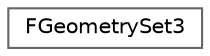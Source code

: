 digraph "Graphical Class Hierarchy"
{
 // INTERACTIVE_SVG=YES
 // LATEX_PDF_SIZE
  bgcolor="transparent";
  edge [fontname=Helvetica,fontsize=10,labelfontname=Helvetica,labelfontsize=10];
  node [fontname=Helvetica,fontsize=10,shape=box,height=0.2,width=0.4];
  rankdir="LR";
  Node0 [id="Node000000",label="FGeometrySet3",height=0.2,width=0.4,color="grey40", fillcolor="white", style="filled",URL="$dd/d95/classFGeometrySet3.html",tooltip="FGeometrySet3 stores a set of 3D Points and Polyline curves, and supports spatial queries against the..."];
}
